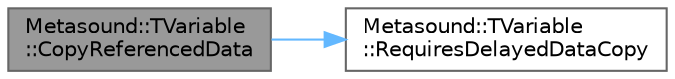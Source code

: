 digraph "Metasound::TVariable::CopyReferencedData"
{
 // INTERACTIVE_SVG=YES
 // LATEX_PDF_SIZE
  bgcolor="transparent";
  edge [fontname=Helvetica,fontsize=10,labelfontname=Helvetica,labelfontsize=10];
  node [fontname=Helvetica,fontsize=10,shape=box,height=0.2,width=0.4];
  rankdir="LR";
  Node1 [id="Node000001",label="Metasound::TVariable\l::CopyReferencedData",height=0.2,width=0.4,color="gray40", fillcolor="grey60", style="filled", fontcolor="black",tooltip=" "];
  Node1 -> Node2 [id="edge1_Node000001_Node000002",color="steelblue1",style="solid",tooltip=" "];
  Node2 [id="Node000002",label="Metasound::TVariable\l::RequiresDelayedDataCopy",height=0.2,width=0.4,color="grey40", fillcolor="white", style="filled",URL="$da/dc0/structMetasound_1_1TVariable.html#a2c430854b1e62a131eb1d1d24654e1de",tooltip=" "];
}
